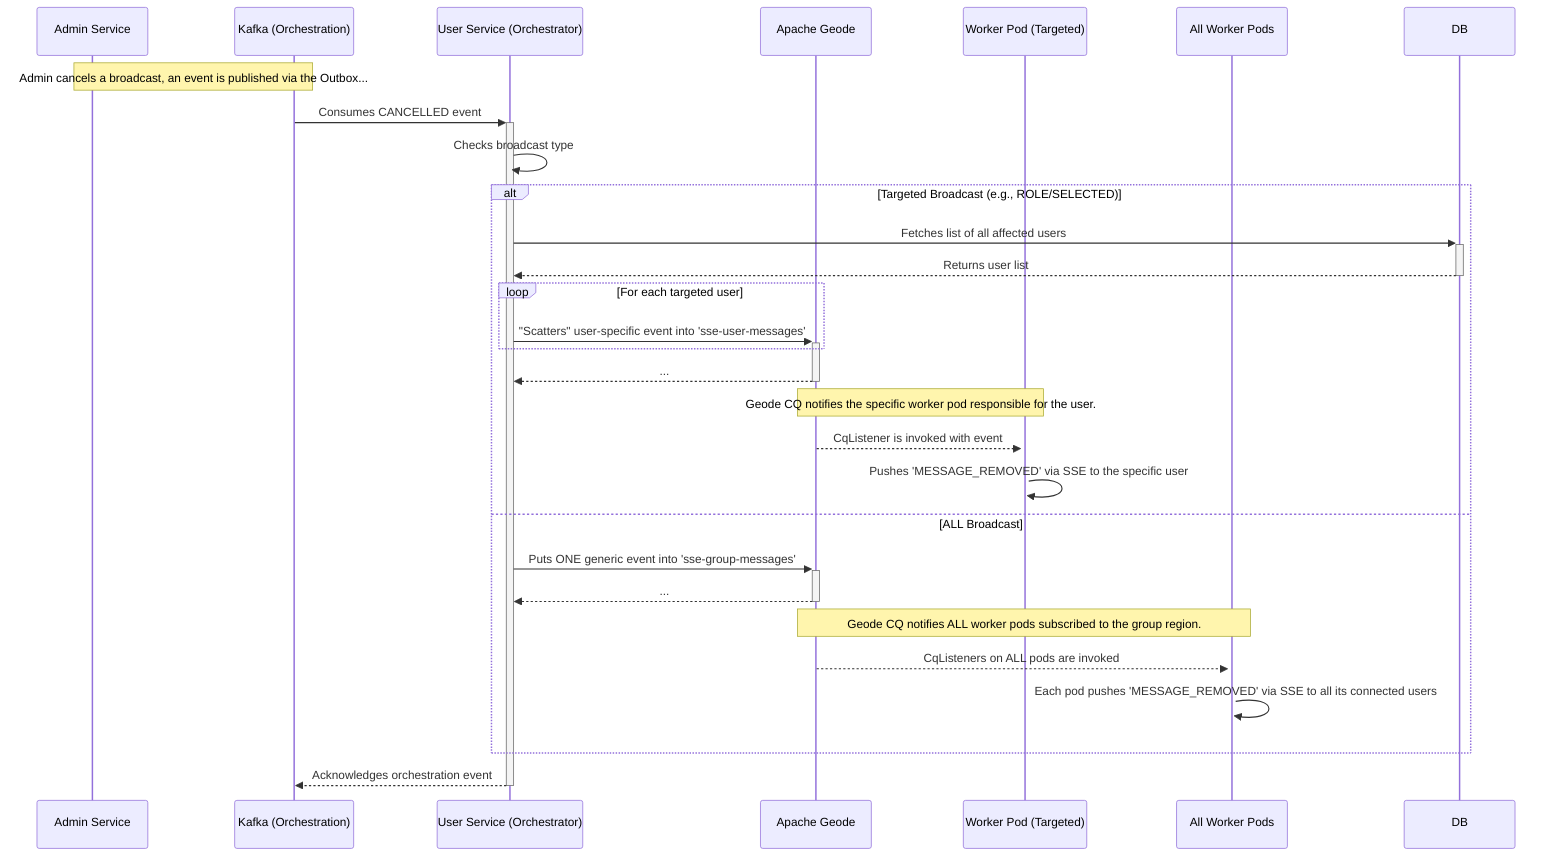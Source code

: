sequenceDiagram
    participant AdminSvc as Admin Service
    participant Kafka as Kafka (Orchestration)
    participant Orchestrator as User Service (Orchestrator)
    participant Geode as Apache Geode
    participant TargetedWorker as Worker Pod (Targeted)
    participant AllWorkers as All Worker Pods

    Note over AdminSvc, Kafka: Admin cancels a broadcast, an event is published via the Outbox...

    Kafka->>+Orchestrator: Consumes CANCELLED event
    Orchestrator->>Orchestrator: Checks broadcast type

    alt Targeted Broadcast (e.g., ROLE/SELECTED)
        Orchestrator->>+DB: Fetches list of all affected users
        DB-->>-Orchestrator: Returns user list

        loop For each targeted user
            Orchestrator->>+Geode: "Scatters" user-specific event into 'sse-user-messages'
        end
        Geode-->>-Orchestrator: ...

        Note over Geode, TargetedWorker: Geode CQ notifies the specific worker pod responsible for the user.
        Geode-->>+TargetedWorker: CqListener is invoked with event
        TargetedWorker->>TargetedWorker: Pushes 'MESSAGE_REMOVED' via SSE to the specific user
    else ALL Broadcast
        Orchestrator->>+Geode: Puts ONE generic event into 'sse-group-messages'
        Geode-->>-Orchestrator: ...

        Note over Geode, AllWorkers: Geode CQ notifies ALL worker pods subscribed to the group region.
        Geode-->>+AllWorkers: CqListeners on ALL pods are invoked
        AllWorkers->>AllWorkers: Each pod pushes 'MESSAGE_REMOVED' via SSE to all its connected users
    end
    
    Orchestrator-->>-Kafka: Acknowledges orchestration event